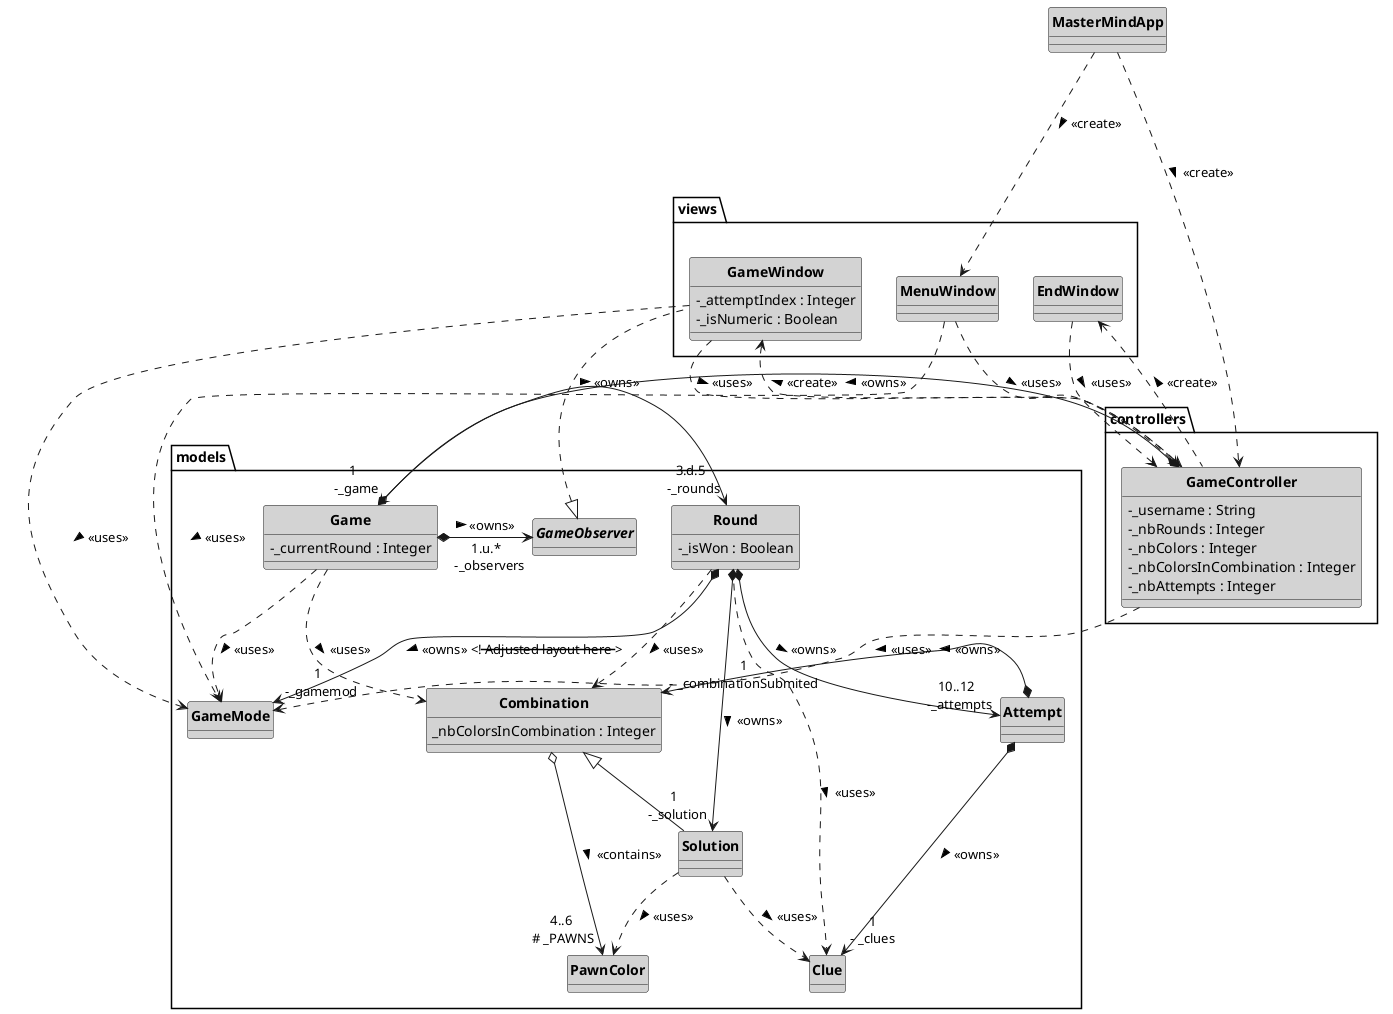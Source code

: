 @startuml
skinparam style strictuml
skinparam classAttributeIconSize 0
skinparam classFontStyle Bold
hide enum methods
hide interface attributes

skinparam class {
    backgroundColor<<enum>> Orange
    backgroundColor<<interface>> LightGreen
    backgroundColor<<abstract>> LightBlue
    backgroundColor LightGray
}

package views
{
  class MenuWindow{}
  class GameWindow implements .models.GameObserver
  {
    -_attemptIndex : Integer
    -_isNumeric : Boolean
  }
  class EndWindow{}
}

package controllers
{
  class GameController
  {
    -_username : String
    -_nbRounds : Integer
    -_nbColors : Integer
    -_nbColorsInCombination : Integer
    -_nbAttempts : Integer
  }
}

package models
{
  class Game
  {
    -_currentRound : Integer
  }

  class Round
  {
    -_isWon : Boolean
  }

  class Attempt{}

  class Combination
  {
    _nbColorsInCombination : Integer
  }

  class Solution extends Combination{}
  interface GameObserver{}
  enum Clue{}
  enum GameMode{}
  enum PawnColor{}
}

class MasterMindApp
{
}

Game *-> "3.d.5 \n -_rounds" Round : > <<owns>>
Game *-> "1.u.* \n -_observers" GameObserver : > <<owns>>
Game ..> GameMode : > <<uses>>
Game ..> Combination : > <<uses>>

Round *--> "1 \n -_solution" Solution : > <<owns>>
Round *-d-> "10..12 \n -_attempts" Attempt : > <<owns>>
Round *--> "1 \n -_gamemod" GameMode : > <<owns>> <!-- Adjusted layout here -->
Round ..> Combination : > <<uses>>
Round ..> Clue : > <<uses>>

Attempt *-> "1\n- _combinationSubmited" Combination : > <<owns>>
Attempt *-> "1\n- _clues" Clue : > <<owns>>

Combination o-> "4..6\n # _PAWNS" PawnColor : > <<contains>>

Solution .d.> PawnColor : > <<uses>>
Solution .d.> Clue : > <<uses>>

GameController *-d-> "1 \n -_game" Game : > <<owns>>
GameController .u.> GameWindow : > <<create>>
GameController .u.> EndWindow : > <<create>>
GameController .d.> GameMode : > <<uses>>

MenuWindow .d.> GameController : > <<uses>>
MenuWindow .d.> GameMode : > <<uses>>

GameWindow .d.> GameController : > <<uses>>
GameWindow .d.> GameMode : > <<uses>>

EndWindow .d.> GameController : > <<uses>>

MasterMindApp .d..> GameController : > <<create>>
MasterMindApp .d..> MenuWindow : > <<create>>
@enduml
